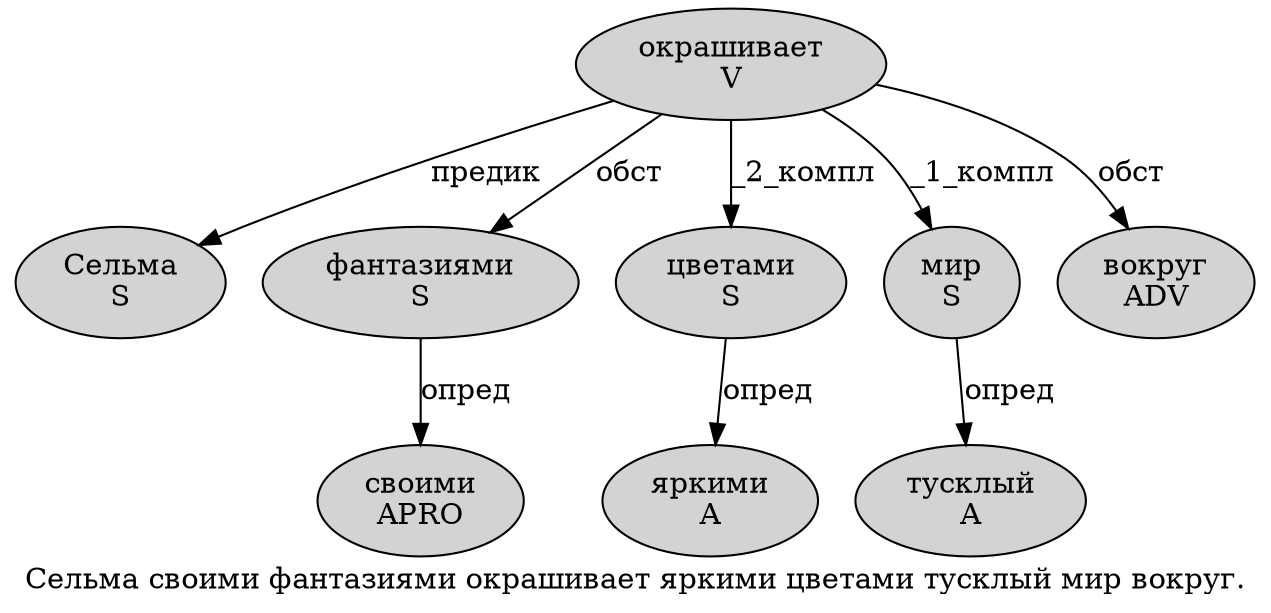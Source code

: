 digraph SENTENCE_1672 {
	graph [label="Сельма своими фантазиями окрашивает яркими цветами тусклый мир вокруг."]
	node [style=filled]
		0 [label="Сельма
S" color="" fillcolor=lightgray penwidth=1 shape=ellipse]
		1 [label="своими
APRO" color="" fillcolor=lightgray penwidth=1 shape=ellipse]
		2 [label="фантазиями
S" color="" fillcolor=lightgray penwidth=1 shape=ellipse]
		3 [label="окрашивает
V" color="" fillcolor=lightgray penwidth=1 shape=ellipse]
		4 [label="яркими
A" color="" fillcolor=lightgray penwidth=1 shape=ellipse]
		5 [label="цветами
S" color="" fillcolor=lightgray penwidth=1 shape=ellipse]
		6 [label="тусклый
A" color="" fillcolor=lightgray penwidth=1 shape=ellipse]
		7 [label="мир
S" color="" fillcolor=lightgray penwidth=1 shape=ellipse]
		8 [label="вокруг
ADV" color="" fillcolor=lightgray penwidth=1 shape=ellipse]
			3 -> 0 [label="предик"]
			3 -> 2 [label="обст"]
			3 -> 5 [label="_2_компл"]
			3 -> 7 [label="_1_компл"]
			3 -> 8 [label="обст"]
			2 -> 1 [label="опред"]
			7 -> 6 [label="опред"]
			5 -> 4 [label="опред"]
}